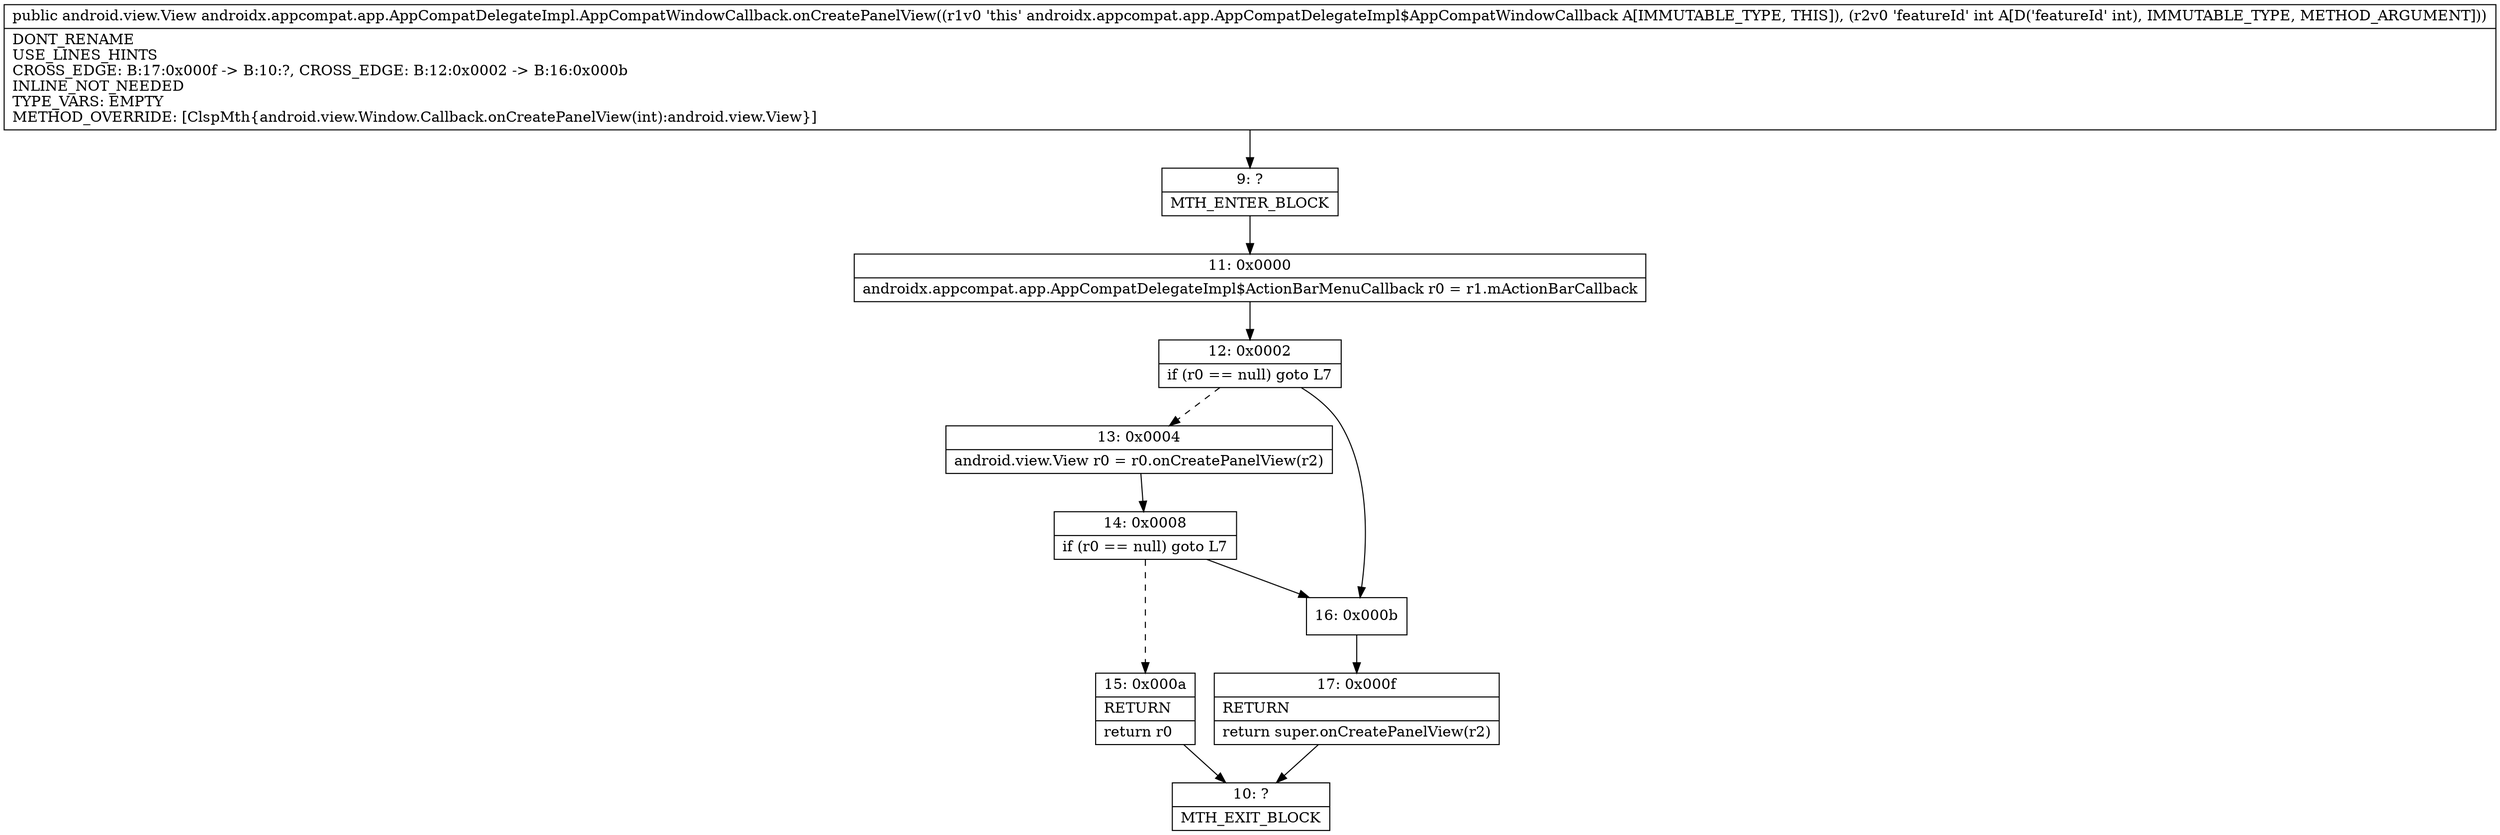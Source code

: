 digraph "CFG forandroidx.appcompat.app.AppCompatDelegateImpl.AppCompatWindowCallback.onCreatePanelView(I)Landroid\/view\/View;" {
Node_9 [shape=record,label="{9\:\ ?|MTH_ENTER_BLOCK\l}"];
Node_11 [shape=record,label="{11\:\ 0x0000|androidx.appcompat.app.AppCompatDelegateImpl$ActionBarMenuCallback r0 = r1.mActionBarCallback\l}"];
Node_12 [shape=record,label="{12\:\ 0x0002|if (r0 == null) goto L7\l}"];
Node_13 [shape=record,label="{13\:\ 0x0004|android.view.View r0 = r0.onCreatePanelView(r2)\l}"];
Node_14 [shape=record,label="{14\:\ 0x0008|if (r0 == null) goto L7\l}"];
Node_15 [shape=record,label="{15\:\ 0x000a|RETURN\l|return r0\l}"];
Node_10 [shape=record,label="{10\:\ ?|MTH_EXIT_BLOCK\l}"];
Node_16 [shape=record,label="{16\:\ 0x000b}"];
Node_17 [shape=record,label="{17\:\ 0x000f|RETURN\l|return super.onCreatePanelView(r2)\l}"];
MethodNode[shape=record,label="{public android.view.View androidx.appcompat.app.AppCompatDelegateImpl.AppCompatWindowCallback.onCreatePanelView((r1v0 'this' androidx.appcompat.app.AppCompatDelegateImpl$AppCompatWindowCallback A[IMMUTABLE_TYPE, THIS]), (r2v0 'featureId' int A[D('featureId' int), IMMUTABLE_TYPE, METHOD_ARGUMENT]))  | DONT_RENAME\lUSE_LINES_HINTS\lCROSS_EDGE: B:17:0x000f \-\> B:10:?, CROSS_EDGE: B:12:0x0002 \-\> B:16:0x000b\lINLINE_NOT_NEEDED\lTYPE_VARS: EMPTY\lMETHOD_OVERRIDE: [ClspMth\{android.view.Window.Callback.onCreatePanelView(int):android.view.View\}]\l}"];
MethodNode -> Node_9;Node_9 -> Node_11;
Node_11 -> Node_12;
Node_12 -> Node_13[style=dashed];
Node_12 -> Node_16;
Node_13 -> Node_14;
Node_14 -> Node_15[style=dashed];
Node_14 -> Node_16;
Node_15 -> Node_10;
Node_16 -> Node_17;
Node_17 -> Node_10;
}

